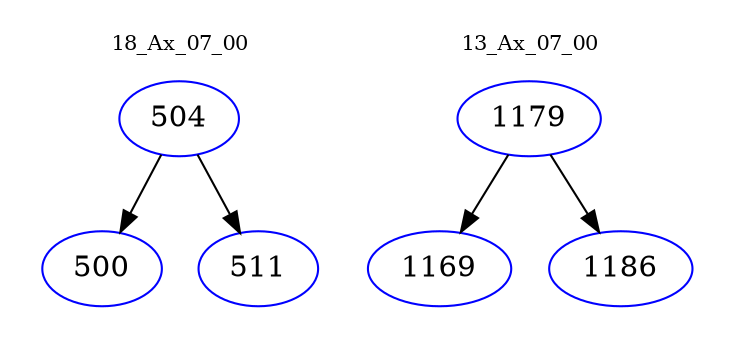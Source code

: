 digraph{
subgraph cluster_0 {
color = white
label = "18_Ax_07_00";
fontsize=10;
T0_504 [label="504", color="blue"]
T0_504 -> T0_500 [color="black"]
T0_500 [label="500", color="blue"]
T0_504 -> T0_511 [color="black"]
T0_511 [label="511", color="blue"]
}
subgraph cluster_1 {
color = white
label = "13_Ax_07_00";
fontsize=10;
T1_1179 [label="1179", color="blue"]
T1_1179 -> T1_1169 [color="black"]
T1_1169 [label="1169", color="blue"]
T1_1179 -> T1_1186 [color="black"]
T1_1186 [label="1186", color="blue"]
}
}
